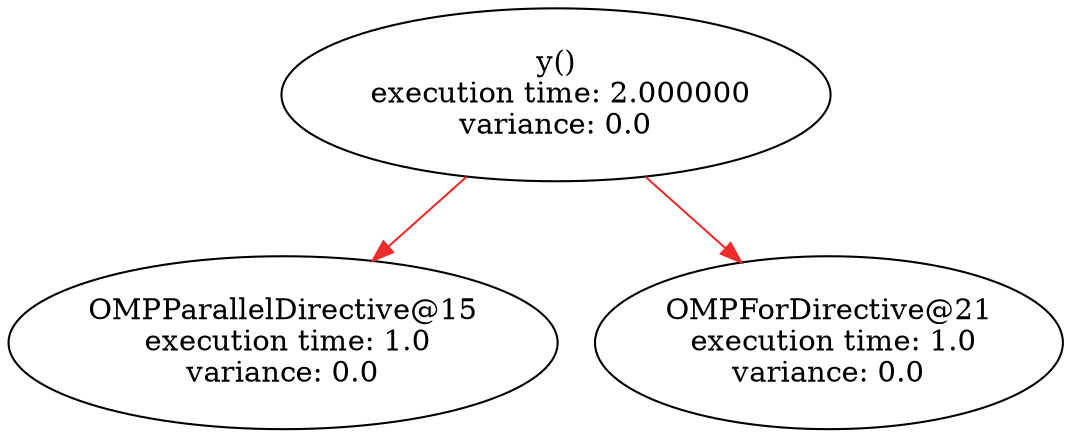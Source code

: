 digraph G {
	graph [bb="0,0,459,204"];
	node [label="\N"];
	"OMPParallelDirective@15"	 [height=1.1471,
		label="OMPParallelDirective@15\n execution time: 1.0\nvariance: 0.0",
		pos="118,42",
		width=3.2896];
	y	 [height=1.1471,
		label="y()\n execution time: 2.000000\nvariance: 0.0",
		pos="237,162",
		width=3.1762];
	y -> "OMPParallelDirective@15"	 [color=firebrick2,
		pos="e,156.64,81.319 198.69,123.01 187.66,112.07 175.5,100.02 164.05,88.663"];
	"OMPForDirective@21"	 [height=1.1471,
		label="OMPForDirective@21\n execution time: 1.0\nvariance: 0.0",
		pos="357,42",
		width=2.8384];
	y -> "OMPForDirective@21"	 [color=firebrick2,
		pos="e,318.85,80.511 275.63,123.01 287.09,111.74 299.75,99.297 311.6,87.645"];
}

